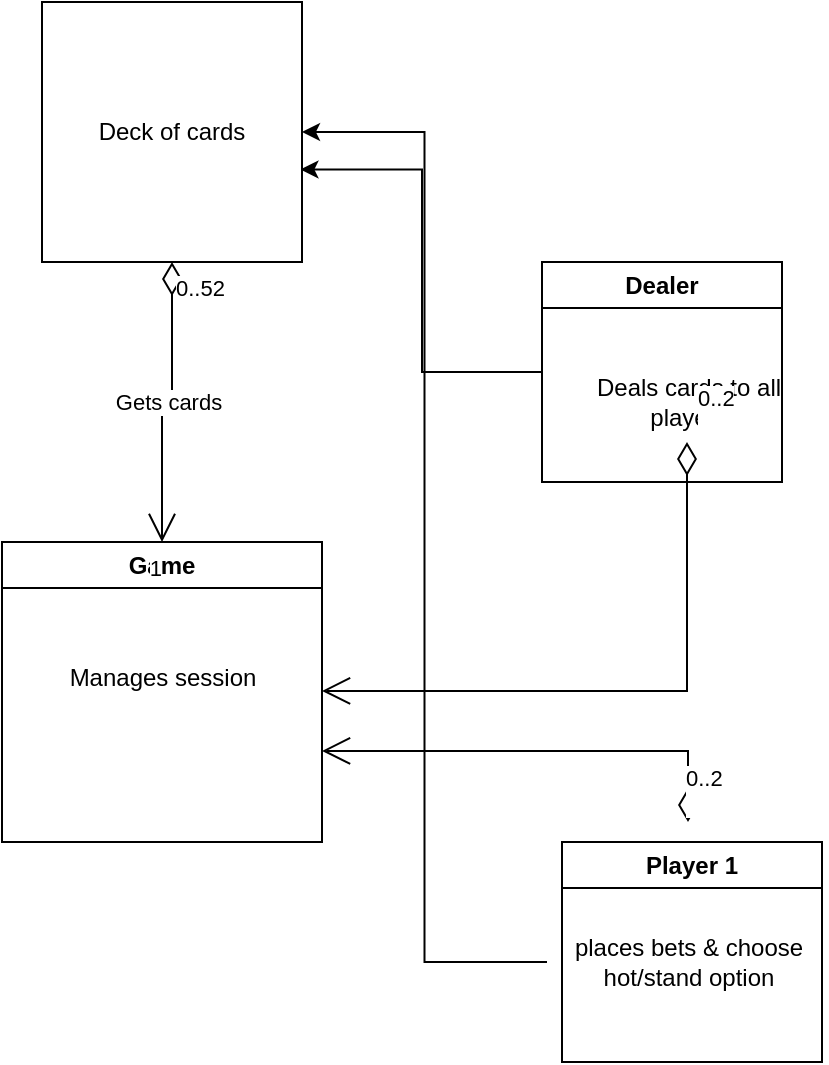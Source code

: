 <mxfile version="21.7.5" type="github">
  <diagram name="Page-1" id="7HI9P-2HQaYLeCnRzT-y">
    <mxGraphModel dx="1854" dy="620" grid="1" gridSize="10" guides="1" tooltips="1" connect="1" arrows="1" fold="1" page="1" pageScale="1" pageWidth="850" pageHeight="1100" math="0" shadow="0">
      <root>
        <mxCell id="0" />
        <mxCell id="1" parent="0" />
        <mxCell id="q1-szOMvnke4BaBS3-Xf-1" value="Player 1" style="swimlane;whiteSpace=wrap;html=1;" vertex="1" parent="1">
          <mxGeometry x="180" y="470" width="130" height="110" as="geometry" />
        </mxCell>
        <mxCell id="q1-szOMvnke4BaBS3-Xf-19" value="places bets &amp;amp; choose &lt;br&gt;&lt;div&gt;hot/stand option&lt;/div&gt;" style="text;html=1;align=center;verticalAlign=middle;resizable=0;points=[];autosize=1;strokeColor=none;fillColor=none;" vertex="1" parent="q1-szOMvnke4BaBS3-Xf-1">
          <mxGeometry x="-7.5" y="40" width="140" height="40" as="geometry" />
        </mxCell>
        <mxCell id="q1-szOMvnke4BaBS3-Xf-42" style="edgeStyle=orthogonalEdgeStyle;rounded=0;orthogonalLoop=1;jettySize=auto;html=1;entryX=0.994;entryY=0.644;entryDx=0;entryDy=0;entryPerimeter=0;" edge="1" parent="1" source="q1-szOMvnke4BaBS3-Xf-2" target="q1-szOMvnke4BaBS3-Xf-21">
          <mxGeometry relative="1" as="geometry" />
        </mxCell>
        <mxCell id="q1-szOMvnke4BaBS3-Xf-2" value="Dealer" style="swimlane;whiteSpace=wrap;html=1;" vertex="1" parent="1">
          <mxGeometry x="170" y="180" width="120" height="110" as="geometry" />
        </mxCell>
        <mxCell id="q1-szOMvnke4BaBS3-Xf-18" value="&lt;div&gt;Deals cards to all&lt;/div&gt;&lt;div&gt;players&lt;/div&gt;" style="text;html=1;align=center;verticalAlign=middle;resizable=0;points=[];autosize=1;strokeColor=none;fillColor=none;" vertex="1" parent="q1-szOMvnke4BaBS3-Xf-2">
          <mxGeometry x="12.5" y="50" width="120" height="40" as="geometry" />
        </mxCell>
        <mxCell id="q1-szOMvnke4BaBS3-Xf-21" value="&lt;div&gt;Deck of cards&lt;/div&gt;" style="whiteSpace=wrap;html=1;aspect=fixed;" vertex="1" parent="1">
          <mxGeometry x="-80" y="50" width="130" height="130" as="geometry" />
        </mxCell>
        <mxCell id="q1-szOMvnke4BaBS3-Xf-23" value="Game" style="swimlane;whiteSpace=wrap;html=1;startSize=23;" vertex="1" parent="1">
          <mxGeometry x="-100" y="320" width="160" height="150" as="geometry" />
        </mxCell>
        <mxCell id="q1-szOMvnke4BaBS3-Xf-24" value="&lt;div&gt;Manages session&lt;/div&gt;&lt;div&gt;&lt;br&gt;&lt;/div&gt;" style="text;html=1;align=center;verticalAlign=middle;resizable=0;points=[];autosize=1;strokeColor=none;fillColor=none;" vertex="1" parent="q1-szOMvnke4BaBS3-Xf-23">
          <mxGeometry x="20" y="55" width="120" height="40" as="geometry" />
        </mxCell>
        <mxCell id="q1-szOMvnke4BaBS3-Xf-26" value="Gets cards" style="endArrow=open;html=1;endSize=12;startArrow=diamondThin;startSize=14;startFill=0;edgeStyle=orthogonalEdgeStyle;rounded=0;exitX=0.5;exitY=1;exitDx=0;exitDy=0;entryX=0.5;entryY=0;entryDx=0;entryDy=0;" edge="1" parent="1" source="q1-szOMvnke4BaBS3-Xf-21" target="q1-szOMvnke4BaBS3-Xf-23">
          <mxGeometry relative="1" as="geometry">
            <mxPoint x="-110" y="170" as="sourcePoint" />
            <mxPoint x="-20" y="250" as="targetPoint" />
          </mxGeometry>
        </mxCell>
        <mxCell id="q1-szOMvnke4BaBS3-Xf-27" value="&lt;div&gt;0..52&lt;/div&gt;" style="edgeLabel;resizable=0;html=1;align=left;verticalAlign=top;" connectable="0" vertex="1" parent="q1-szOMvnke4BaBS3-Xf-26">
          <mxGeometry x="-1" relative="1" as="geometry" />
        </mxCell>
        <mxCell id="q1-szOMvnke4BaBS3-Xf-28" value="1" style="edgeLabel;resizable=0;html=1;align=right;verticalAlign=top;" connectable="0" vertex="1" parent="q1-szOMvnke4BaBS3-Xf-26">
          <mxGeometry x="1" relative="1" as="geometry" />
        </mxCell>
        <mxCell id="q1-szOMvnke4BaBS3-Xf-33" value="&lt;div&gt;0..2&lt;/div&gt;&lt;div&gt;&lt;br&gt;&lt;/div&gt;" style="endArrow=open;html=1;endSize=12;startArrow=diamondThin;startSize=14;startFill=0;edgeStyle=orthogonalEdgeStyle;align=left;verticalAlign=bottom;rounded=0;" edge="1" parent="1" source="q1-szOMvnke4BaBS3-Xf-18">
          <mxGeometry x="-1" y="3" relative="1" as="geometry">
            <mxPoint x="200" y="394.47" as="sourcePoint" />
            <mxPoint x="60" y="394.47" as="targetPoint" />
            <Array as="points">
              <mxPoint x="243" y="394" />
            </Array>
          </mxGeometry>
        </mxCell>
        <mxCell id="q1-szOMvnke4BaBS3-Xf-39" value="&lt;div&gt;0..2&lt;/div&gt;&lt;div&gt;&lt;br&gt;&lt;/div&gt;" style="endArrow=open;html=1;endSize=12;startArrow=diamondThin;startSize=14;startFill=0;edgeStyle=orthogonalEdgeStyle;align=left;verticalAlign=bottom;rounded=0;" edge="1" parent="1">
          <mxGeometry x="-1" y="3" relative="1" as="geometry">
            <mxPoint x="243" y="460" as="sourcePoint" />
            <mxPoint x="60" y="424.47" as="targetPoint" />
            <Array as="points">
              <mxPoint x="243" y="424" />
            </Array>
            <mxPoint as="offset" />
          </mxGeometry>
        </mxCell>
        <mxCell id="q1-szOMvnke4BaBS3-Xf-41" style="edgeStyle=orthogonalEdgeStyle;rounded=0;orthogonalLoop=1;jettySize=auto;html=1;entryX=1;entryY=0.5;entryDx=0;entryDy=0;" edge="1" parent="1" source="q1-szOMvnke4BaBS3-Xf-19" target="q1-szOMvnke4BaBS3-Xf-21">
          <mxGeometry relative="1" as="geometry" />
        </mxCell>
      </root>
    </mxGraphModel>
  </diagram>
</mxfile>
